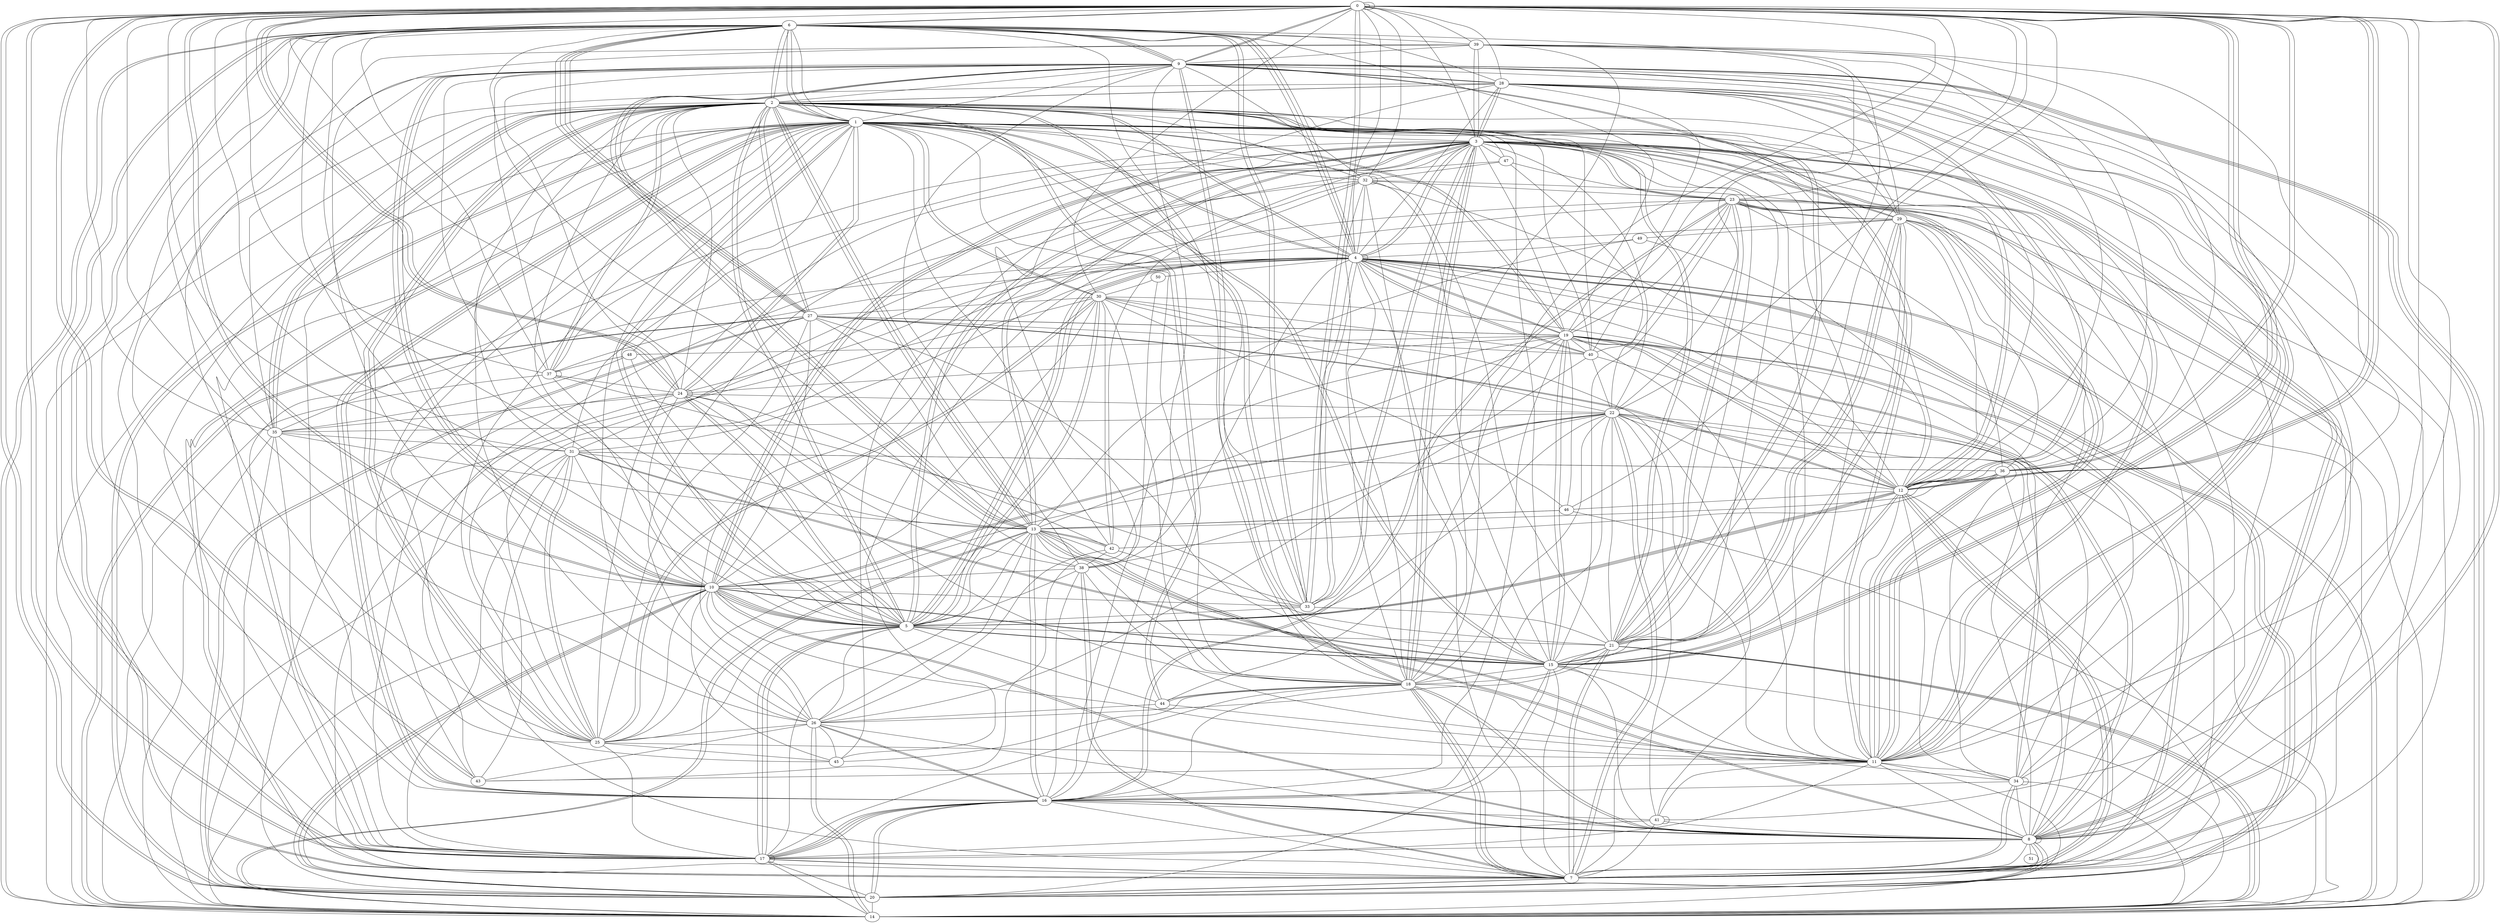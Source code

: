 graph G {
0;
1;
2;
3;
4;
5;
6;
7;
8;
9;
10;
11;
12;
13;
14;
15;
16;
17;
18;
19;
20;
21;
22;
23;
24;
25;
26;
27;
28;
29;
30;
31;
32;
33;
34;
35;
36;
37;
38;
39;
40;
41;
42;
43;
44;
45;
46;
47;
48;
49;
50;
51;
24--1 ;
27--12 ;
23--24 ;
14--4 ;
1--9 ;
6--39 ;
20--4 ;
17--4 ;
27--13 ;
32--23 ;
0--15 ;
38--0 ;
3--10 ;
16--23 ;
32--15 ;
4--5 ;
36--12 ;
40--28 ;
20--27 ;
3--11 ;
15--14 ;
17--14 ;
25--45 ;
15--0 ;
21--23 ;
22--10 ;
18--22 ;
44--18 ;
4--37 ;
23--29 ;
10--3 ;
21--29 ;
20--27 ;
7--19 ;
14--6 ;
4--6 ;
17--9 ;
20--8 ;
11--36 ;
3--13 ;
29--11 ;
3--0 ;
12--7 ;
4--20 ;
4--28 ;
14--26 ;
40--1 ;
6--27 ;
6--27 ;
2--15 ;
10--2 ;
11--3 ;
18--21 ;
37--21 ;
23--3 ;
5--0 ;
29--21 ;
20--8 ;
18--3 ;
34--7 ;
11--8 ;
28--11 ;
15--27 ;
2--37 ;
2--4 ;
39--43 ;
40--27 ;
8--9 ;
8--2 ;
44--26 ;
4--40 ;
12--4 ;
16--38 ;
19--24 ;
3--39 ;
30--5 ;
40--8 ;
1--26 ;
3--23 ;
24--5 ;
18--32 ;
36--23 ;
2--9 ;
7--4 ;
42--1 ;
2--44 ;
32--4 ;
2--28 ;
5--2 ;
0--19 ;
30--25 ;
14--10 ;
18--7 ;
48--35 ;
7--12 ;
13--46 ;
13--14 ;
1--33 ;
7--16 ;
21--23 ;
12--6 ;
34--12 ;
32--2 ;
13--36 ;
12--27 ;
4--50 ;
1--19 ;
36--0 ;
6--9 ;
13--9 ;
3--22 ;
13--3 ;
15--10 ;
43--0 ;
7--23 ;
5--6 ;
0--24 ;
1--21 ;
47--1 ;
13--2 ;
15--3 ;
14--29 ;
7--19 ;
17--20 ;
16--18 ;
23--26 ;
41--8 ;
21--15 ;
16--13 ;
11--44 ;
17--1 ;
6--1 ;
42--24 ;
33--5 ;
22--14 ;
22--35 ;
9--6 ;
7--20 ;
12--39 ;
15--1 ;
7--6 ;
47--32 ;
34--30 ;
46--13 ;
2--11 ;
7--21 ;
6--2 ;
21--9 ;
8--28 ;
7--15 ;
0--28 ;
41--41 ;
16--1 ;
4--19 ;
43--1 ;
3--18 ;
16--8 ;
29--9 ;
30--0 ;
13--18 ;
45--26 ;
19--15 ;
2--37 ;
9--16 ;
13--9 ;
44--5 ;
14--27 ;
8--8 ;
14--26 ;
7--18 ;
26--5 ;
1--4 ;
21--22 ;
24--22 ;
35--24 ;
38--22 ;
30--1 ;
33--6 ;
6--28 ;
26--8 ;
3--47 ;
5--10 ;
26--25 ;
16--17 ;
10--20 ;
29--7 ;
2--25 ;
1--24 ;
19--8 ;
7--28 ;
0--12 ;
4--14 ;
1--7 ;
6--4 ;
1--32 ;
2--27 ;
18--1 ;
20--16 ;
10--8 ;
39--36 ;
27--6 ;
31--17 ;
27--19 ;
8--51 ;
38--10 ;
9--0 ;
25--5 ;
1--25 ;
20--10 ;
17--7 ;
37--24 ;
19--8 ;
10--27 ;
28--9 ;
6--16 ;
38--7 ;
18--8 ;
7--20 ;
9--28 ;
3--39 ;
29--12 ;
15--23 ;
15--31 ;
7--17 ;
0--18 ;
47--23 ;
29--49 ;
41--1 ;
2--16 ;
17--5 ;
21--14 ;
26--0 ;
14--46 ;
10--35 ;
2--21 ;
3--5 ;
31--4 ;
26--42 ;
5--24 ;
43--26 ;
29--23 ;
5--12 ;
50--38 ;
42--13 ;
9--11 ;
0--23 ;
6--2 ;
41--22 ;
12--28 ;
35--2 ;
0--24 ;
42--38 ;
5--17 ;
45--18 ;
32--32 ;
0--0 ;
15--5 ;
45--10 ;
11--43 ;
7--21 ;
50--30 ;
19--12 ;
14--11 ;
1--6 ;
46--30 ;
20--16 ;
26--13 ;
44--2 ;
12--0 ;
25--11 ;
24--17 ;
12--5 ;
0--20 ;
9--14 ;
12--0 ;
14--37 ;
3--12 ;
20--8 ;
37--1 ;
20--1 ;
1--16 ;
39--9 ;
30--27 ;
5--9 ;
42--33 ;
11--13 ;
3--26 ;
5--4 ;
3--28 ;
34--34 ;
17--0 ;
38--7 ;
8--15 ;
11--28 ;
29--36 ;
40--26 ;
0--6 ;
29--3 ;
10--33 ;
25--2 ;
10--24 ;
43--32 ;
36--8 ;
19--27 ;
31--36 ;
28--29 ;
30--1 ;
11--13 ;
40--22 ;
5--17 ;
8--3 ;
19--15 ;
20--10 ;
11--19 ;
0--8 ;
9--18 ;
24--0 ;
8--22 ;
2--24 ;
0--6 ;
7--34 ;
4--4 ;
20--14 ;
0--33 ;
3--35 ;
10--3 ;
6--35 ;
13--42 ;
7--1 ;
0--32 ;
13--31 ;
31--3 ;
16--28 ;
1--20 ;
18--4 ;
38--6 ;
3--18 ;
23--11 ;
28--35 ;
19--6 ;
10--22 ;
2--1 ;
4--3 ;
35--0 ;
24--24 ;
9--0 ;
29--15 ;
33--13 ;
15--11 ;
17--2 ;
12--15 ;
12--32 ;
3--8 ;
23--19 ;
11--2 ;
18--44 ;
25--31 ;
4--40 ;
29--25 ;
42--36 ;
21--2 ;
5--30 ;
32--7 ;
21--33 ;
10--11 ;
16--15 ;
19--12 ;
48--1 ;
33--0 ;
11--36 ;
33--3 ;
32--8 ;
32--10 ;
4--25 ;
38--9 ;
20--0 ;
22--30 ;
17--17 ;
20--35 ;
17--6 ;
5--48 ;
22--7 ;
23--11 ;
13--49 ;
4--1 ;
25--3 ;
22--16 ;
19--13 ;
3--36 ;
1--19 ;
8--17 ;
0--10 ;
5--37 ;
21--14 ;
31--47 ;
12--2 ;
14--23 ;
0--15 ;
46--19 ;
10--9 ;
0--21 ;
6--9 ;
6--18 ;
17--18 ;
9--11 ;
15--18 ;
22--39 ;
16--26 ;
0--43 ;
11--1 ;
36--31 ;
5--1 ;
33--3 ;
12--15 ;
22--34 ;
12--46 ;
13--8 ;
22--5 ;
6--27 ;
12--28 ;
6--1 ;
13--9 ;
22--7 ;
2--31 ;
11--36 ;
37--9 ;
14--9 ;
46--39 ;
6--4 ;
4--5 ;
0--17 ;
25--2 ;
23--16 ;
21--9 ;
31--14 ;
6--10 ;
17--16 ;
11--38 ;
1--34 ;
1--16 ;
12--11 ;
33--6 ;
26--21 ;
18--8 ;
5--38 ;
7--30 ;
15--31 ;
21--3 ;
20--30 ;
2--26 ;
37--37 ;
19--4 ;
13--14 ;
2--4 ;
10--5 ;
2--27 ;
39--25 ;
45--1 ;
8--13 ;
41--11 ;
14--2 ;
5--15 ;
0--41 ;
30--10 ;
10--9 ;
17--41 ;
3--4 ;
19--43 ;
2--13 ;
22--25 ;
31--0 ;
22--11 ;
31--25 ;
14--9 ;
13--17 ;
17--11 ;
9--18 ;
34--8 ;
39--11 ;
25--27 ;
23--11 ;
14--27 ;
2--35 ;
16--17 ;
5--12 ;
25--10 ;
18--34 ;
12--49 ;
7--6 ;
4--15 ;
29--15 ;
20--15 ;
12--20 ;
2--1 ;
33--2 ;
1--3 ;
13--24 ;
29--21 ;
13--2 ;
22--0 ;
2--40 ;
35--14 ;
8--10 ;
16--41 ;
41--7 ;
25--9 ;
5--21 ;
32--9 ;
19--34 ;
40--30 ;
16--26 ;
10--9 ;
24--7 ;
33--2 ;
3--42 ;
0--39 ;
29--3 ;
4--38 ;
3--19 ;
11--34 ;
49--4 ;
34--4 ;
5--10 ;
1--15 ;
11--0 ;
13--35 ;
12--1 ;
7--23 ;
42--30 ;
24--9 ;
16--8 ;
28--2 ;
16--19 ;
26--10 ;
17--25 ;
2--5 ;
6--17 ;
14--21 ;
10--0 ;
15--10 ;
1--5 ;
47--22 ;
12--7 ;
6--0 ;
34--9 ;
16--8 ;
0--36 ;
33--4 ;
4--0 ;
19--48 ;
17--16 ;
31--7 ;
37--6 ;
14--34 ;
3--12 ;
16--13 ;
30--18 ;
33--4 ;
5--10 ;
7--8 ;
3--45 ;
30--25 ;
48--37 ;
4--20 ;
35--17 ;
39--18 ;
34--16 ;
45--32 ;
8--0 ;
18--24 ;
37--0 ;
35--31 ;
31--10 ;
0--0 ;
14--6 ;
7--18 ;
19--40 ;
19--44 ;
3--8 ;
35--2 ;
5--3 ;
14--1 ;
5--13 ;
12--22 ;
40--23 ;
29--2 ;
3--28 ;
}
